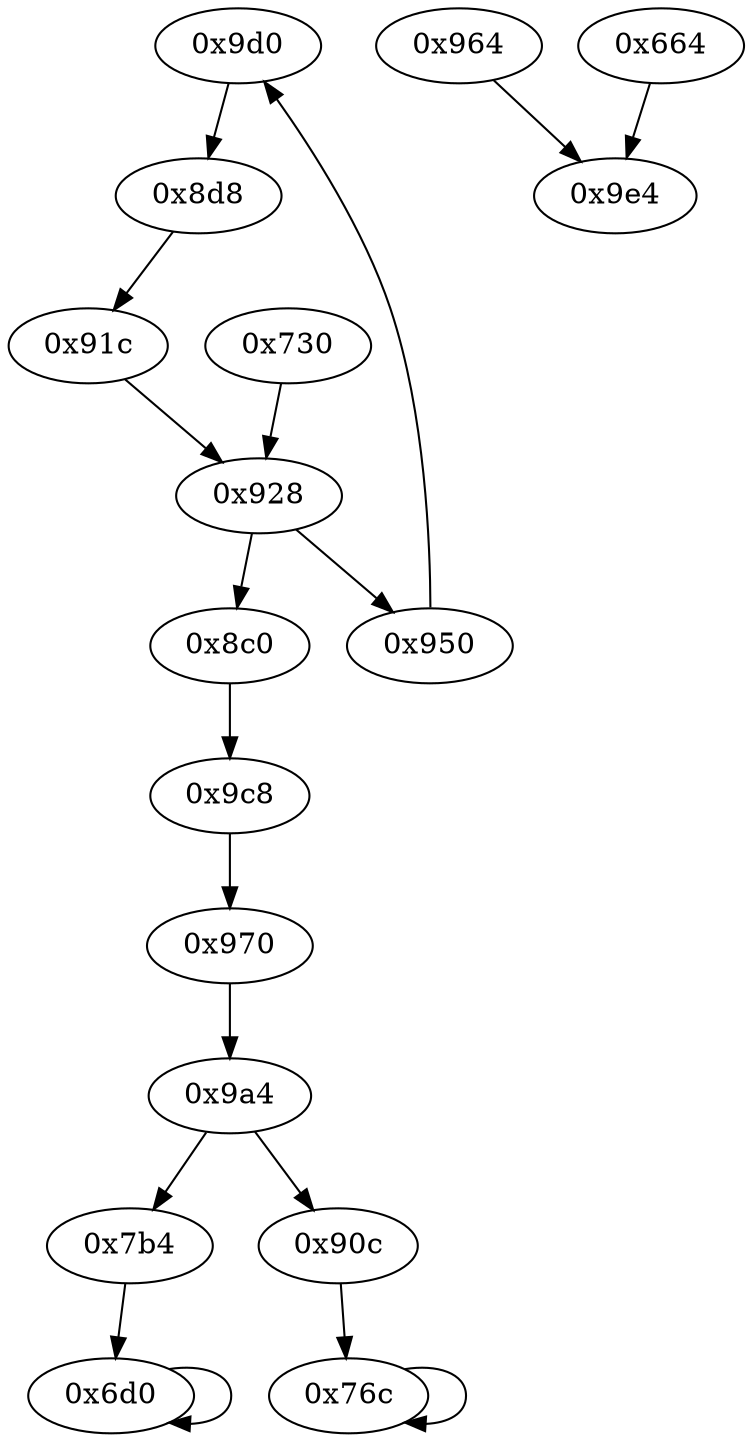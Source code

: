 digraph "" {
	graph ["edge"="{}",
		file="/Users/mark/Documents//论文//第二篇论文//2018-08-24交论文后的备份/2019/CFG/basic-algorithms/binarysearchrec/1636_recovered.dot",
		"graph"="{u'file': u'/Users/mark/Documents//\u8bba\u6587//\u7b2c\u4e8c\u7bc7\u8bba\u6587//2018-08-24\u4ea4\u8bba\u6587\u540e\u7684\u5907\u4efd/\
2019/CFG/basic-algorithms/binarysearchrec/1636_recovered.dot'}",
		"node"="{u'opcode': u''}"
	];
	"0x9d0"	 [opcode="[u'ldr', u'ldr', u'str', u'ldr', u'b']"];
	"0x8d8"	 [opcode="[u'ldr', u'add', u'ldrb', u'ldr', u'add', u'str', u'ldr', u'add', u'str', u'ldr', u'b']"];
	"0x9d0" -> "0x8d8" [key=0];
"0x9a4" [opcode="[u'ldrb', u'ldr', u'ldr', u'cmp', u'mov', u'b']"];
"0x7b4" [opcode="[u'ldr', u'bl', u'ldr', u'b']"];
"0x9a4" -> "0x7b4" [key=0];
"0x90c" [opcode="[u'ldr', u'bl', u'ldr', u'b']"];
"0x9a4" -> "0x90c" [key=0];
"0x91c" [opcode="[u'ldr', u'mov', u'b']"];
"0x8d8" -> "0x91c" [key=0];
"0x928" [opcode="[u'ldr', u'str', u'str', u'ldr', u'ldr', u'ldr', u'ldr', u'cmp', u'mov', u'b']"];
"0x950" [opcode="[u'ldr', u'add', u'str', u'ldr', u'b']"];
"0x928" -> "0x950" [key=0];
"0x8c0" [opcode="[u'ldr', u'ldr', u'ldrb', u'str', u'ldr', u'b']"];
"0x928" -> "0x8c0" [key=0];
"0x6d0" [opcode="[u'ldr', u'cmp', u'mov', u'mov']"];
"0x7b4" -> "0x6d0" [key=0];
"0x964" [opcode="[u'mov', u'mov', u'b']"];
"0x9e4" [opcode="[u'ldr', u'ldr', u'ldr', u'ldr', u'sub', u'mov', u'sub', u'pop']"];
"0x964" -> "0x9e4" [key=0];
"0x730" [opcode="[u'mov', u'mov', u'b']"];
"0x730" -> "0x928" [key=0];
"0x91c" -> "0x928" [key=0];
"0x76c" [opcode="[u'ldr', u'cmp', u'mov', u'mov', u'b']"];
"0x76c" -> "0x76c" [key=0];
"0x950" -> "0x9d0" [key=0];
"0x9c8" [opcode="[u'ldr', u'b']"];
"0x8c0" -> "0x9c8" [key=0];
"0x970" [opcode="[u'ldr', u'ldr', u'ldr', u'mov', u'str', u'add', u'bl', u'cmp', u'mov', u'mov', u'strb', u'ldr', u'b']"];
"0x9c8" -> "0x970" [key=0];
"0x6d0" -> "0x6d0" [key=0];
"0x664" [opcode="[u'push', u'add', u'sub', u'mov', u'ldr', u'cmp', u'ldr', u'ldr', u'str', u'ldr', u'ldr', u'mov', u'sub', u'sub', u'str', u'ldr', \
u'str', u'ldr', u'ldr', u'ldr', u'ldr', u'add', u'str', u'ldr', u'add', u'str', u'b']"];
"0x664" -> "0x9e4" [key=0];
"0x970" -> "0x9a4" [key=0];
"0x90c" -> "0x76c" [key=0];
}
